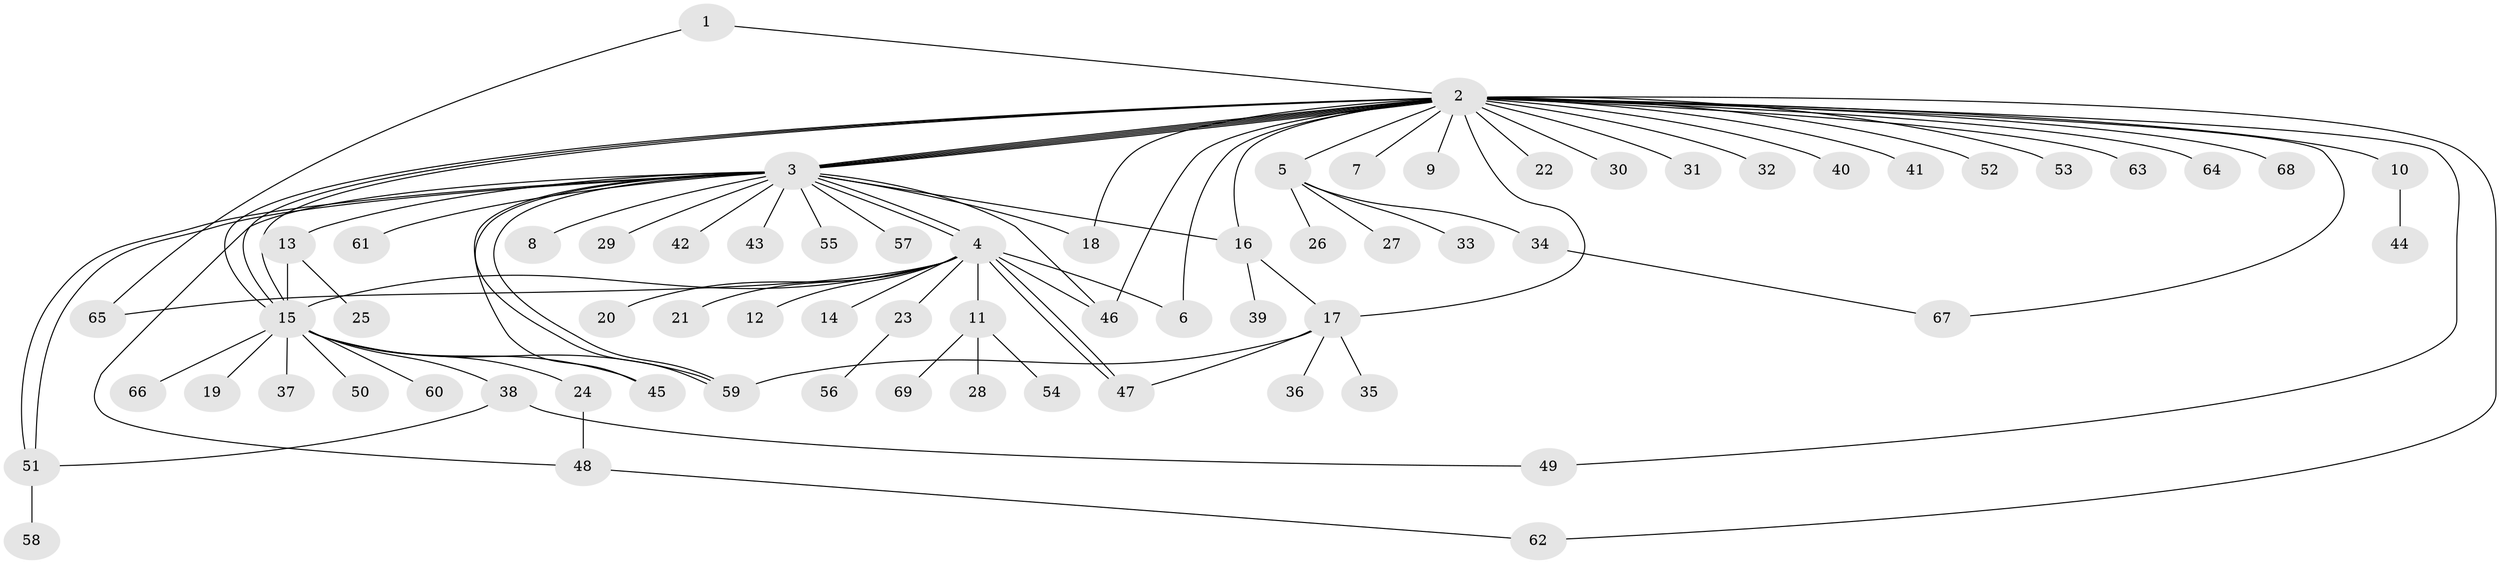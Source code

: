 // coarse degree distribution, {2: 0.12727272727272726, 30: 0.01818181818181818, 25: 0.01818181818181818, 13: 0.03636363636363636, 4: 0.05454545454545454, 1: 0.6363636363636364, 3: 0.09090909090909091, 5: 0.01818181818181818}
// Generated by graph-tools (version 1.1) at 2025/41/03/06/25 10:41:45]
// undirected, 69 vertices, 96 edges
graph export_dot {
graph [start="1"]
  node [color=gray90,style=filled];
  1;
  2;
  3;
  4;
  5;
  6;
  7;
  8;
  9;
  10;
  11;
  12;
  13;
  14;
  15;
  16;
  17;
  18;
  19;
  20;
  21;
  22;
  23;
  24;
  25;
  26;
  27;
  28;
  29;
  30;
  31;
  32;
  33;
  34;
  35;
  36;
  37;
  38;
  39;
  40;
  41;
  42;
  43;
  44;
  45;
  46;
  47;
  48;
  49;
  50;
  51;
  52;
  53;
  54;
  55;
  56;
  57;
  58;
  59;
  60;
  61;
  62;
  63;
  64;
  65;
  66;
  67;
  68;
  69;
  1 -- 2;
  1 -- 65;
  2 -- 3;
  2 -- 3;
  2 -- 3;
  2 -- 3;
  2 -- 3;
  2 -- 5;
  2 -- 6;
  2 -- 7;
  2 -- 9;
  2 -- 10;
  2 -- 15;
  2 -- 15;
  2 -- 15;
  2 -- 16;
  2 -- 17;
  2 -- 18;
  2 -- 22;
  2 -- 30;
  2 -- 31;
  2 -- 32;
  2 -- 40;
  2 -- 41;
  2 -- 46;
  2 -- 49;
  2 -- 52;
  2 -- 53;
  2 -- 62;
  2 -- 63;
  2 -- 64;
  2 -- 67;
  2 -- 68;
  3 -- 4;
  3 -- 4;
  3 -- 8;
  3 -- 13;
  3 -- 16;
  3 -- 18;
  3 -- 29;
  3 -- 42;
  3 -- 43;
  3 -- 45;
  3 -- 46;
  3 -- 48;
  3 -- 51;
  3 -- 51;
  3 -- 55;
  3 -- 57;
  3 -- 59;
  3 -- 59;
  3 -- 61;
  4 -- 6;
  4 -- 11;
  4 -- 12;
  4 -- 14;
  4 -- 15;
  4 -- 20;
  4 -- 21;
  4 -- 23;
  4 -- 46;
  4 -- 47;
  4 -- 47;
  4 -- 65;
  5 -- 26;
  5 -- 27;
  5 -- 33;
  5 -- 34;
  10 -- 44;
  11 -- 28;
  11 -- 54;
  11 -- 69;
  13 -- 15;
  13 -- 25;
  15 -- 19;
  15 -- 24;
  15 -- 37;
  15 -- 38;
  15 -- 45;
  15 -- 50;
  15 -- 59;
  15 -- 60;
  15 -- 66;
  16 -- 17;
  16 -- 39;
  17 -- 35;
  17 -- 36;
  17 -- 47;
  17 -- 59;
  23 -- 56;
  24 -- 48;
  34 -- 67;
  38 -- 49;
  38 -- 51;
  48 -- 62;
  51 -- 58;
}

